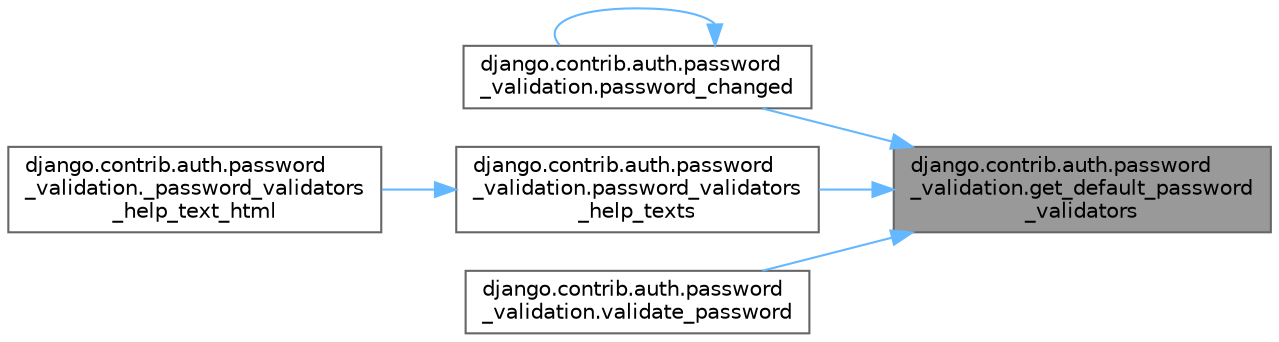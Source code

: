 digraph "django.contrib.auth.password_validation.get_default_password_validators"
{
 // LATEX_PDF_SIZE
  bgcolor="transparent";
  edge [fontname=Helvetica,fontsize=10,labelfontname=Helvetica,labelfontsize=10];
  node [fontname=Helvetica,fontsize=10,shape=box,height=0.2,width=0.4];
  rankdir="RL";
  Node1 [id="Node000001",label="django.contrib.auth.password\l_validation.get_default_password\l_validators",height=0.2,width=0.4,color="gray40", fillcolor="grey60", style="filled", fontcolor="black",tooltip=" "];
  Node1 -> Node2 [id="edge1_Node000001_Node000002",dir="back",color="steelblue1",style="solid",tooltip=" "];
  Node2 [id="Node000002",label="django.contrib.auth.password\l_validation.password_changed",height=0.2,width=0.4,color="grey40", fillcolor="white", style="filled",URL="$namespacedjango_1_1contrib_1_1auth_1_1password__validation.html#acd58a1441586640bcd836052eca2410a",tooltip=" "];
  Node2 -> Node2 [id="edge2_Node000002_Node000002",dir="back",color="steelblue1",style="solid",tooltip=" "];
  Node1 -> Node3 [id="edge3_Node000001_Node000003",dir="back",color="steelblue1",style="solid",tooltip=" "];
  Node3 [id="Node000003",label="django.contrib.auth.password\l_validation.password_validators\l_help_texts",height=0.2,width=0.4,color="grey40", fillcolor="white", style="filled",URL="$namespacedjango_1_1contrib_1_1auth_1_1password__validation.html#aba2bc1766b35740d94ab5e15d5a6cb57",tooltip=" "];
  Node3 -> Node4 [id="edge4_Node000003_Node000004",dir="back",color="steelblue1",style="solid",tooltip=" "];
  Node4 [id="Node000004",label="django.contrib.auth.password\l_validation._password_validators\l_help_text_html",height=0.2,width=0.4,color="grey40", fillcolor="white", style="filled",URL="$namespacedjango_1_1contrib_1_1auth_1_1password__validation.html#af6e3b0d0f67335661dc6353d90ee3fc4",tooltip=" "];
  Node1 -> Node5 [id="edge5_Node000001_Node000005",dir="back",color="steelblue1",style="solid",tooltip=" "];
  Node5 [id="Node000005",label="django.contrib.auth.password\l_validation.validate_password",height=0.2,width=0.4,color="grey40", fillcolor="white", style="filled",URL="$namespacedjango_1_1contrib_1_1auth_1_1password__validation.html#a329e0888da81c133b153f33f2966f2df",tooltip=" "];
}
